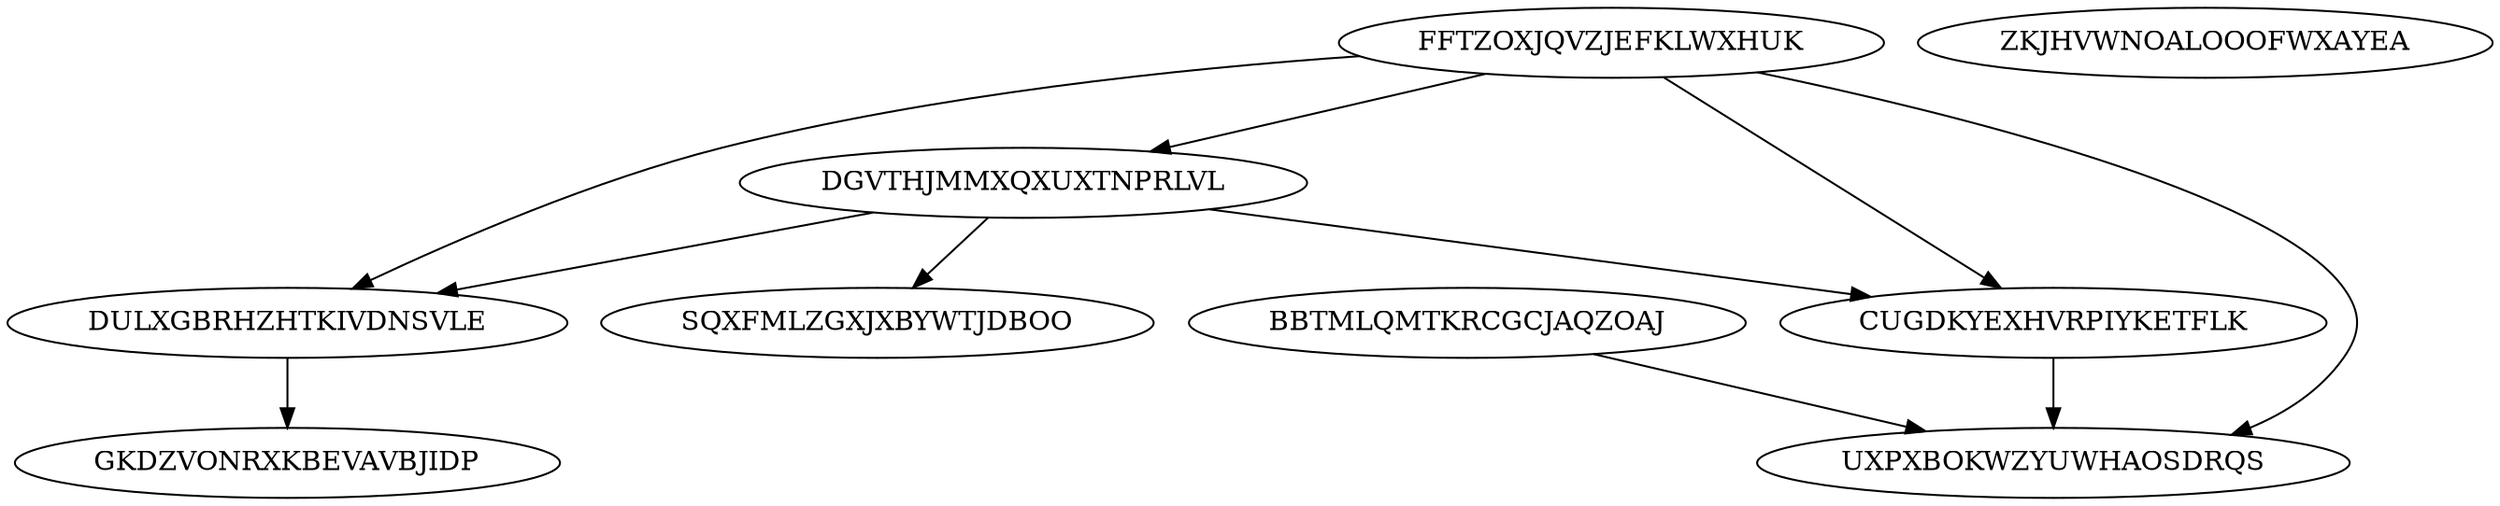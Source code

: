 digraph "N9M10" {
	FFTZOXJQVZJEFKLWXHUK			[Weight=10, Start=0, Processor=1];
	BBTMLQMTKRCGCJAQZOAJ			[Weight=11, Start=0, Processor=2];
	ZKJHVWNOALOOOFWXAYEA			[Weight=16, Start=11, Processor=2];
	DGVTHJMMXQXUXTNPRLVL			[Weight=11, Start=10, Processor=1];
	CUGDKYEXHVRPIYKETFLK			[Weight=13, Start=21, Processor=1];
	SQXFMLZGXJXBYWTJDBOO			[Weight=12, Start=39, Processor=2];
	UXPXBOKWZYUWHAOSDRQS			[Weight=18, Start=34, Processor=1];
	DULXGBRHZHTKIVDNSVLE			[Weight=12, Start=33, Processor=3];
	GKDZVONRXKBEVAVBJIDP			[Weight=11, Start=45, Processor=3];
	FFTZOXJQVZJEFKLWXHUK -> DULXGBRHZHTKIVDNSVLE		[Weight=16];
	FFTZOXJQVZJEFKLWXHUK -> UXPXBOKWZYUWHAOSDRQS		[Weight=18];
	DULXGBRHZHTKIVDNSVLE -> GKDZVONRXKBEVAVBJIDP		[Weight=17];
	DGVTHJMMXQXUXTNPRLVL -> DULXGBRHZHTKIVDNSVLE		[Weight=12];
	FFTZOXJQVZJEFKLWXHUK -> DGVTHJMMXQXUXTNPRLVL		[Weight=15];
	DGVTHJMMXQXUXTNPRLVL -> SQXFMLZGXJXBYWTJDBOO		[Weight=18];
	CUGDKYEXHVRPIYKETFLK -> UXPXBOKWZYUWHAOSDRQS		[Weight=17];
	DGVTHJMMXQXUXTNPRLVL -> CUGDKYEXHVRPIYKETFLK		[Weight=18];
	BBTMLQMTKRCGCJAQZOAJ -> UXPXBOKWZYUWHAOSDRQS		[Weight=12];
	FFTZOXJQVZJEFKLWXHUK -> CUGDKYEXHVRPIYKETFLK		[Weight=12];
}
